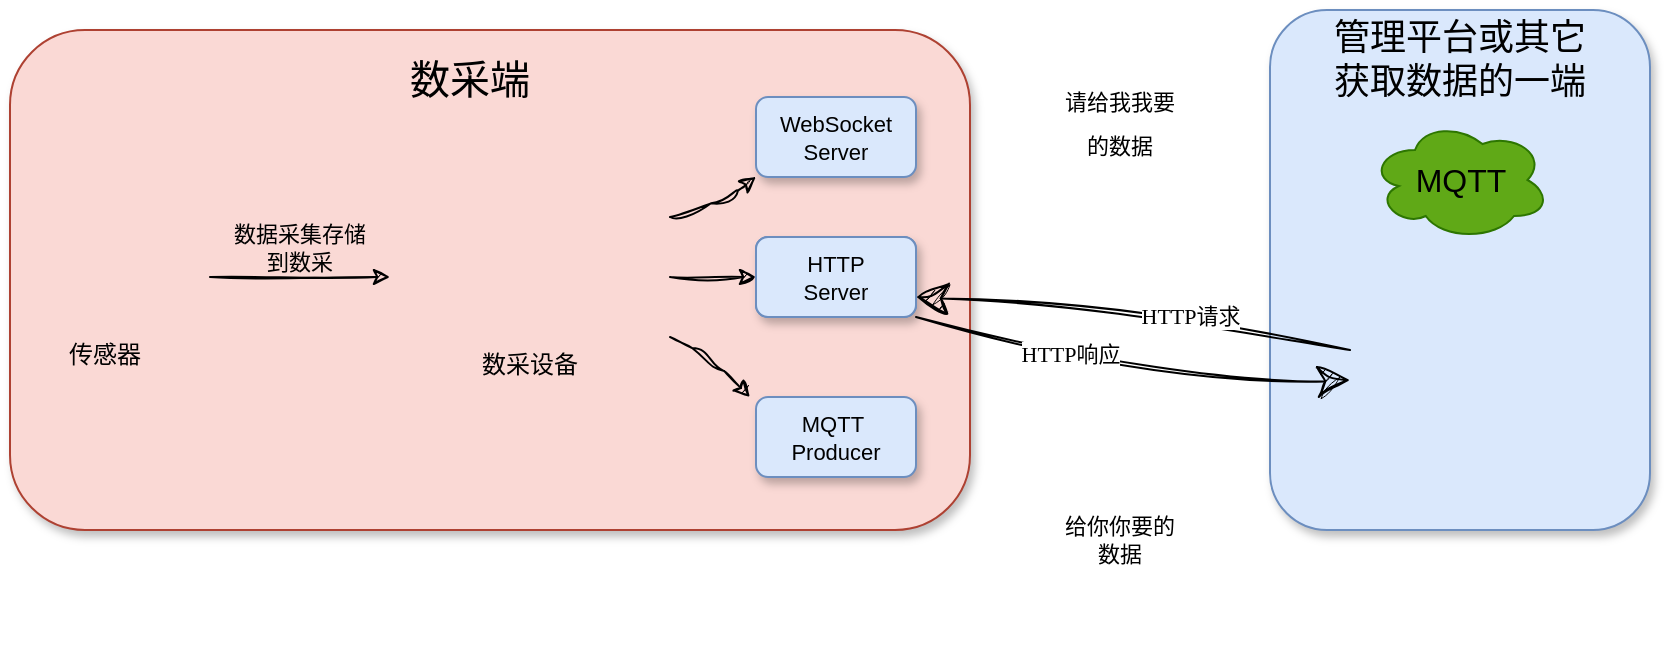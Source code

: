 <mxfile version="20.8.20" type="github" pages="2">
  <diagram name="Page-1" id="55a83fd1-7818-8e21-69c5-c3457e3827bb">
    <mxGraphModel dx="1038" dy="546" grid="1" gridSize="10" guides="1" tooltips="1" connect="1" arrows="1" fold="1" page="1" pageScale="1" pageWidth="1100" pageHeight="850" background="none" math="0" shadow="0">
      <root>
        <mxCell id="0" />
        <mxCell id="1" parent="0" />
        <mxCell id="9olpXJAxPilYs5qB9dIM-40" value="" style="group;rounded=1;sketch=1;curveFitting=1;jiggle=2;" vertex="1" connectable="0" parent="1">
          <mxGeometry x="10" y="410" width="480" height="250" as="geometry" />
        </mxCell>
        <mxCell id="9olpXJAxPilYs5qB9dIM-32" value="" style="rounded=1;whiteSpace=wrap;html=1;fontSize=11;glass=0;shadow=1;fillColor=#fad9d5;strokeColor=#ae4132;labelBackgroundColor=#fad9d5;" vertex="1" parent="9olpXJAxPilYs5qB9dIM-40">
          <mxGeometry width="480" height="250" as="geometry" />
        </mxCell>
        <mxCell id="9olpXJAxPilYs5qB9dIM-39" style="edgeStyle=none;rounded=1;orthogonalLoop=1;jettySize=auto;html=1;exitX=1;exitY=1;exitDx=0;exitDy=0;fontSize=11;fontColor=default;endArrow=classic;sourcePerimeterSpacing=8;targetPerimeterSpacing=8;sketch=1;curveFitting=1;jiggle=2;" edge="1" parent="9olpXJAxPilYs5qB9dIM-40" source="h7C7_MWoEDFQVUB63Uze-1">
          <mxGeometry relative="1" as="geometry">
            <mxPoint x="370" y="183.5" as="targetPoint" />
            <Array as="points">
              <mxPoint x="350" y="163.5" />
            </Array>
          </mxGeometry>
        </mxCell>
        <mxCell id="h7C7_MWoEDFQVUB63Uze-1" value="数采设备" style="shape=image;verticalLabelPosition=bottom;labelBackgroundColor=#fad9d5;verticalAlign=top;aspect=fixed;imageAspect=0;image=https://o.remove.bg/downloads/db545dfa-2f7c-4ccc-bd45-f7ecea8115f0/bd1e3572b59b8c41902bca50e69b6ed-removebg-preview.png;rounded=1;" parent="9olpXJAxPilYs5qB9dIM-40" vertex="1">
          <mxGeometry x="190" y="93.5" width="140" height="60" as="geometry" />
        </mxCell>
        <mxCell id="h7C7_MWoEDFQVUB63Uze-3" value="传感器" style="shape=image;verticalLabelPosition=bottom;labelBackgroundColor=#fad9d5;verticalAlign=top;aspect=fixed;imageAspect=0;image=https://o.remove.bg/downloads/4f0bd250-975d-451d-9e87-8efdd13bd213/image-removebg-preview.png;rounded=1;" parent="9olpXJAxPilYs5qB9dIM-40" vertex="1">
          <mxGeometry x="10" y="98.5" width="75" height="50" as="geometry" />
        </mxCell>
        <mxCell id="9olpXJAxPilYs5qB9dIM-10" value="" style="group;rounded=1;shadow=1;fillColor=#dae8fc;strokeColor=#6c8ebf;glass=0;" vertex="1" connectable="0" parent="9olpXJAxPilYs5qB9dIM-40">
          <mxGeometry x="373" y="103.5" width="80" height="40" as="geometry" />
        </mxCell>
        <mxCell id="9olpXJAxPilYs5qB9dIM-7" value="" style="whiteSpace=wrap;html=1;verticalAlign=top;labelBackgroundColor=default;fontSize=11;fillColor=#dae8fc;strokeColor=#6c8ebf;rounded=1;shadow=0;" vertex="1" parent="9olpXJAxPilYs5qB9dIM-10">
          <mxGeometry width="80" height="40" as="geometry" />
        </mxCell>
        <mxCell id="9olpXJAxPilYs5qB9dIM-8" value="HTTP&lt;br&gt;Server" style="text;strokeColor=none;fillColor=none;html=1;align=center;verticalAlign=middle;whiteSpace=wrap;rounded=1;fontSize=11;" vertex="1" parent="9olpXJAxPilYs5qB9dIM-10">
          <mxGeometry x="25" y="15" width="30" height="10" as="geometry" />
        </mxCell>
        <mxCell id="9olpXJAxPilYs5qB9dIM-38" style="edgeStyle=none;rounded=1;orthogonalLoop=1;jettySize=auto;html=1;exitX=1;exitY=0.5;exitDx=0;exitDy=0;entryX=0;entryY=0.5;entryDx=0;entryDy=0;fontSize=11;fontColor=default;endArrow=classic;sourcePerimeterSpacing=8;targetPerimeterSpacing=8;sketch=1;curveFitting=1;jiggle=2;" edge="1" parent="9olpXJAxPilYs5qB9dIM-40" source="h7C7_MWoEDFQVUB63Uze-1" target="9olpXJAxPilYs5qB9dIM-7">
          <mxGeometry relative="1" as="geometry">
            <Array as="points" />
          </mxGeometry>
        </mxCell>
        <mxCell id="9olpXJAxPilYs5qB9dIM-15" value="" style="group;sketch=1;curveFitting=1;jiggle=2;shadow=1;rounded=1;glass=0;" vertex="1" connectable="0" parent="9olpXJAxPilYs5qB9dIM-40">
          <mxGeometry x="373" y="33.5" width="80" height="40" as="geometry" />
        </mxCell>
        <mxCell id="9olpXJAxPilYs5qB9dIM-16" value="" style="whiteSpace=wrap;html=1;verticalAlign=top;labelBackgroundColor=default;fontSize=11;fillColor=#dae8fc;strokeColor=#6c8ebf;rounded=1;shadow=1;" vertex="1" parent="9olpXJAxPilYs5qB9dIM-15">
          <mxGeometry width="80" height="40" as="geometry" />
        </mxCell>
        <mxCell id="9olpXJAxPilYs5qB9dIM-17" value="WebSocket&lt;br&gt;Server" style="text;strokeColor=none;fillColor=none;html=1;align=center;verticalAlign=middle;whiteSpace=wrap;rounded=1;fontSize=11;" vertex="1" parent="9olpXJAxPilYs5qB9dIM-15">
          <mxGeometry x="25" y="20" width="30" as="geometry" />
        </mxCell>
        <mxCell id="9olpXJAxPilYs5qB9dIM-37" style="edgeStyle=none;rounded=1;orthogonalLoop=1;jettySize=auto;html=1;exitX=1;exitY=0;exitDx=0;exitDy=0;entryX=0;entryY=1;entryDx=0;entryDy=0;fontSize=11;fontColor=default;endArrow=classic;sourcePerimeterSpacing=8;targetPerimeterSpacing=8;sketch=1;curveFitting=1;jiggle=2;" edge="1" parent="9olpXJAxPilYs5qB9dIM-40" source="h7C7_MWoEDFQVUB63Uze-1" target="9olpXJAxPilYs5qB9dIM-16">
          <mxGeometry relative="1" as="geometry">
            <Array as="points">
              <mxPoint x="360" y="83.5" />
            </Array>
          </mxGeometry>
        </mxCell>
        <mxCell id="9olpXJAxPilYs5qB9dIM-18" value="" style="group;sketch=1;curveFitting=1;jiggle=2;shadow=1;rounded=1;glass=0;" vertex="1" connectable="0" parent="9olpXJAxPilYs5qB9dIM-40">
          <mxGeometry x="373" y="183.5" width="80" height="40" as="geometry" />
        </mxCell>
        <mxCell id="9olpXJAxPilYs5qB9dIM-19" value="" style="whiteSpace=wrap;html=1;verticalAlign=top;labelBackgroundColor=default;fontSize=12;fillColor=#dae8fc;strokeColor=#6c8ebf;rounded=1;shadow=1;glass=0;" vertex="1" parent="9olpXJAxPilYs5qB9dIM-18">
          <mxGeometry width="80" height="40" as="geometry" />
        </mxCell>
        <mxCell id="9olpXJAxPilYs5qB9dIM-20" value="MQTT&amp;nbsp;&lt;br&gt;Producer" style="text;strokeColor=none;fillColor=none;html=1;align=center;verticalAlign=middle;whiteSpace=wrap;rounded=1;fontSize=11;" vertex="1" parent="9olpXJAxPilYs5qB9dIM-18">
          <mxGeometry x="25" y="20" width="30" as="geometry" />
        </mxCell>
        <mxCell id="9olpXJAxPilYs5qB9dIM-29" style="edgeStyle=orthogonalEdgeStyle;rounded=1;sketch=1;orthogonalLoop=1;jettySize=auto;html=1;exitX=0.5;exitY=0;exitDx=0;exitDy=0;entryX=0;entryY=0.5;entryDx=0;entryDy=0;curved=1;" edge="1" parent="9olpXJAxPilYs5qB9dIM-40" target="h7C7_MWoEDFQVUB63Uze-1">
          <mxGeometry relative="1" as="geometry">
            <Array as="points">
              <mxPoint x="140" y="123.5" />
              <mxPoint x="140" y="123.5" />
            </Array>
            <mxPoint x="100" y="123.5" as="sourcePoint" />
            <mxPoint x="70" y="49.5" as="targetPoint" />
          </mxGeometry>
        </mxCell>
        <mxCell id="9olpXJAxPilYs5qB9dIM-30" value="数据采集存储到数采" style="text;strokeColor=none;fillColor=none;html=1;align=center;verticalAlign=middle;whiteSpace=wrap;rounded=1;fontSize=11;" vertex="1" parent="9olpXJAxPilYs5qB9dIM-40">
          <mxGeometry x="110" y="93.5" width="70" height="30" as="geometry" />
        </mxCell>
        <mxCell id="9olpXJAxPilYs5qB9dIM-42" value="数采端" style="text;strokeColor=none;fillColor=none;html=1;align=center;verticalAlign=middle;whiteSpace=wrap;rounded=0;fontSize=20;fontFamily=Architects Daughter;" vertex="1" parent="9olpXJAxPilYs5qB9dIM-40">
          <mxGeometry x="180" y="10" width="100" height="30" as="geometry" />
        </mxCell>
        <mxCell id="9olpXJAxPilYs5qB9dIM-45" value="" style="group;shadow=1;" vertex="1" connectable="0" parent="1">
          <mxGeometry x="640" y="400" width="190" height="260" as="geometry" />
        </mxCell>
        <mxCell id="9olpXJAxPilYs5qB9dIM-44" value="" style="rounded=1;whiteSpace=wrap;html=1;hachureGap=4;fontFamily=Architects Daughter;fontSource=https%3A%2F%2Ffonts.googleapis.com%2Fcss%3Ffamily%3DArchitects%2BDaughter;fontSize=20;fillColor=#dae8fc;strokeColor=#6c8ebf;shadow=1;" vertex="1" parent="9olpXJAxPilYs5qB9dIM-45">
          <mxGeometry width="190" height="260" as="geometry" />
        </mxCell>
        <mxCell id="9olpXJAxPilYs5qB9dIM-1" value="" style="group;rounded=1;" vertex="1" connectable="0" parent="9olpXJAxPilYs5qB9dIM-45">
          <mxGeometry x="50" y="55" width="90" height="60" as="geometry" />
        </mxCell>
        <mxCell id="h7C7_MWoEDFQVUB63Uze-9" value="" style="ellipse;shape=cloud;whiteSpace=wrap;html=1;verticalAlign=top;labelBackgroundColor=default;fillColor=#60a917;fontColor=#ffffff;strokeColor=#2D7600;rounded=1;" parent="9olpXJAxPilYs5qB9dIM-1" vertex="1">
          <mxGeometry width="90" height="60" as="geometry" />
        </mxCell>
        <mxCell id="h7C7_MWoEDFQVUB63Uze-10" value="&lt;font style=&quot;font-size: 16px;&quot;&gt;MQTT&lt;/font&gt;" style="text;strokeColor=none;fillColor=none;html=1;align=center;verticalAlign=middle;whiteSpace=wrap;rounded=1;" parent="9olpXJAxPilYs5qB9dIM-1" vertex="1">
          <mxGeometry x="22.5" y="18.75" width="45" height="22.5" as="geometry" />
        </mxCell>
        <mxCell id="9olpXJAxPilYs5qB9dIM-4" value="" style="shape=image;verticalLabelPosition=bottom;labelBackgroundColor=default;verticalAlign=top;aspect=fixed;imageAspect=0;image=https://o.remove.bg/downloads/5de61391-5c4b-4149-a5a0-1e8953f048dc/image-removebg-preview.png;rounded=1;" vertex="1" parent="9olpXJAxPilYs5qB9dIM-45">
          <mxGeometry x="40" y="125" width="120" height="120" as="geometry" />
        </mxCell>
        <mxCell id="CpVSGg_M6Um0FJHQ5uJR-6" value="&lt;font style=&quot;font-size: 18px;&quot;&gt;管理平台或其它获取数据的一端&lt;/font&gt;" style="text;strokeColor=none;fillColor=none;html=1;align=center;verticalAlign=middle;whiteSpace=wrap;rounded=0;fontSize=11;fontFamily=Verdana;" vertex="1" parent="9olpXJAxPilYs5qB9dIM-45">
          <mxGeometry x="25" y="-1" width="140" height="52" as="geometry" />
        </mxCell>
        <mxCell id="CpVSGg_M6Um0FJHQ5uJR-10" value="" style="shape=image;verticalLabelPosition=bottom;labelBackgroundColor=default;verticalAlign=top;aspect=fixed;imageAspect=0;image=https://o.remove.bg/downloads/7559c2dd-74f8-49ec-8626-8e721710fbaf/image-removebg-preview.png;rotation=-180;" vertex="1" parent="1">
          <mxGeometry x="500" y="570" width="130" height="146.25" as="geometry" />
        </mxCell>
        <mxCell id="CpVSGg_M6Um0FJHQ5uJR-8" value="" style="shape=image;verticalLabelPosition=bottom;labelBackgroundColor=default;verticalAlign=top;aspect=fixed;imageAspect=0;image=https://o.remove.bg/downloads/7559c2dd-74f8-49ec-8626-8e721710fbaf/image-removebg-preview.png;" vertex="1" parent="1">
          <mxGeometry x="500" y="400" width="130" height="146.25" as="geometry" />
        </mxCell>
        <mxCell id="CpVSGg_M6Um0FJHQ5uJR-9" value="&lt;span style=&quot;font-size: 11px;&quot;&gt;请给我我要的数据&lt;/span&gt;" style="text;strokeColor=none;fillColor=none;html=1;align=center;verticalAlign=middle;whiteSpace=wrap;rounded=0;fontSize=18;fontFamily=Verdana;" vertex="1" parent="1">
          <mxGeometry x="535" y="440" width="60" height="30" as="geometry" />
        </mxCell>
        <mxCell id="CpVSGg_M6Um0FJHQ5uJR-11" value="给你你要的数据" style="text;strokeColor=none;fillColor=none;html=1;align=center;verticalAlign=middle;whiteSpace=wrap;rounded=0;fontSize=11;fontFamily=Verdana;" vertex="1" parent="1">
          <mxGeometry x="535" y="650" width="60" height="30" as="geometry" />
        </mxCell>
        <mxCell id="CpVSGg_M6Um0FJHQ5uJR-3" style="edgeStyle=none;curved=1;rounded=0;sketch=1;hachureGap=4;jiggle=2;curveFitting=1;orthogonalLoop=1;jettySize=auto;html=1;exitX=1;exitY=0.75;exitDx=0;exitDy=0;entryX=0;entryY=0.375;entryDx=0;entryDy=0;entryPerimeter=0;fontFamily=Architects Daughter;fontSource=https%3A%2F%2Ffonts.googleapis.com%2Fcss%3Ffamily%3DArchitects%2BDaughter;fontSize=16;endArrow=none;startSize=14;endSize=14;sourcePerimeterSpacing=8;targetPerimeterSpacing=8;endFill=0;startArrow=classic;startFill=1;" edge="1" parent="1" source="9olpXJAxPilYs5qB9dIM-7" target="9olpXJAxPilYs5qB9dIM-4">
          <mxGeometry relative="1" as="geometry">
            <Array as="points">
              <mxPoint x="580" y="550" />
            </Array>
          </mxGeometry>
        </mxCell>
        <mxCell id="CpVSGg_M6Um0FJHQ5uJR-12" value="HTTP请求" style="edgeLabel;html=1;align=center;verticalAlign=middle;resizable=0;points=[];fontSize=11;fontFamily=Verdana;" vertex="1" connectable="0" parent="CpVSGg_M6Um0FJHQ5uJR-3">
          <mxGeometry x="0.214" y="-1" relative="1" as="geometry">
            <mxPoint x="4" y="-1" as="offset" />
          </mxGeometry>
        </mxCell>
        <mxCell id="CpVSGg_M6Um0FJHQ5uJR-1" style="edgeStyle=none;curved=1;rounded=0;sketch=1;hachureGap=4;jiggle=2;curveFitting=1;orthogonalLoop=1;jettySize=auto;html=1;exitX=0;exitY=0.5;exitDx=0;exitDy=0;fontFamily=Architects Daughter;fontSource=https%3A%2F%2Ffonts.googleapis.com%2Fcss%3Ffamily%3DArchitects%2BDaughter;fontSize=16;endArrow=none;startSize=14;endSize=14;sourcePerimeterSpacing=8;targetPerimeterSpacing=8;entryX=1;entryY=1;entryDx=0;entryDy=0;startArrow=classic;startFill=1;endFill=0;" edge="1" parent="1" source="9olpXJAxPilYs5qB9dIM-4" target="9olpXJAxPilYs5qB9dIM-7">
          <mxGeometry relative="1" as="geometry">
            <Array as="points">
              <mxPoint x="600" y="590" />
            </Array>
          </mxGeometry>
        </mxCell>
        <mxCell id="CpVSGg_M6Um0FJHQ5uJR-13" value="HTTP响应" style="edgeLabel;html=1;align=center;verticalAlign=middle;resizable=0;points=[];fontSize=11;fontFamily=Verdana;" vertex="1" connectable="0" parent="CpVSGg_M6Um0FJHQ5uJR-1">
          <mxGeometry x="0.204" y="-4" relative="1" as="geometry">
            <mxPoint x="-10" y="-1" as="offset" />
          </mxGeometry>
        </mxCell>
      </root>
    </mxGraphModel>
  </diagram>
  <diagram id="s_0R531OUf5QHb64EUNK" name="第 2 页">
    <mxGraphModel dx="1646" dy="655" grid="0" gridSize="10" guides="1" tooltips="1" connect="1" arrows="1" fold="1" page="0" pageScale="1" pageWidth="827" pageHeight="1169" math="0" shadow="0">
      <root>
        <mxCell id="0" />
        <mxCell id="1" parent="0" />
        <mxCell id="DEPnfmgHtG-7YC5ZOfhR-27" style="edgeStyle=orthogonalEdgeStyle;rounded=1;sketch=1;orthogonalLoop=1;jettySize=auto;html=1;exitX=0.5;exitY=0;exitDx=0;exitDy=0;entryX=0.96;entryY=0.7;entryDx=0;entryDy=0;entryPerimeter=0;curved=1;" edge="1" parent="1">
          <mxGeometry relative="1" as="geometry">
            <Array as="points">
              <mxPoint x="365" y="324" />
              <mxPoint x="365" y="250" />
            </Array>
            <mxPoint x="360" y="324" as="sourcePoint" />
            <mxPoint x="330" y="250" as="targetPoint" />
          </mxGeometry>
        </mxCell>
        <mxCell id="DEPnfmgHtG-7YC5ZOfhR-28" value="" style="group;rounded=1;sketch=1;curveFitting=1;jiggle=2;" vertex="1" connectable="0" parent="1">
          <mxGeometry x="-10" y="420" width="480" height="250" as="geometry" />
        </mxCell>
        <mxCell id="DEPnfmgHtG-7YC5ZOfhR-29" value="" style="rounded=1;whiteSpace=wrap;html=1;fontSize=11;glass=0;shadow=1;fillColor=#fad9d5;strokeColor=#ae4132;labelBackgroundColor=#fad9d5;" vertex="1" parent="DEPnfmgHtG-7YC5ZOfhR-28">
          <mxGeometry width="480" height="250" as="geometry" />
        </mxCell>
        <mxCell id="DEPnfmgHtG-7YC5ZOfhR-30" style="edgeStyle=none;rounded=1;orthogonalLoop=1;jettySize=auto;html=1;exitX=1;exitY=1;exitDx=0;exitDy=0;fontSize=11;fontColor=default;endArrow=classic;sourcePerimeterSpacing=8;targetPerimeterSpacing=8;sketch=1;curveFitting=1;jiggle=2;" edge="1" parent="DEPnfmgHtG-7YC5ZOfhR-28" source="DEPnfmgHtG-7YC5ZOfhR-31">
          <mxGeometry relative="1" as="geometry">
            <mxPoint x="370" y="183.5" as="targetPoint" />
            <Array as="points">
              <mxPoint x="350" y="163.5" />
            </Array>
          </mxGeometry>
        </mxCell>
        <mxCell id="DEPnfmgHtG-7YC5ZOfhR-31" value="数采设备" style="shape=image;verticalLabelPosition=bottom;labelBackgroundColor=#fad9d5;verticalAlign=top;aspect=fixed;imageAspect=0;image=https://o.remove.bg/downloads/db545dfa-2f7c-4ccc-bd45-f7ecea8115f0/bd1e3572b59b8c41902bca50e69b6ed-removebg-preview.png;rounded=1;" vertex="1" parent="DEPnfmgHtG-7YC5ZOfhR-28">
          <mxGeometry x="190" y="93.5" width="140" height="60" as="geometry" />
        </mxCell>
        <mxCell id="DEPnfmgHtG-7YC5ZOfhR-32" value="传感器" style="shape=image;verticalLabelPosition=bottom;labelBackgroundColor=#fad9d5;verticalAlign=top;aspect=fixed;imageAspect=0;image=https://o.remove.bg/downloads/4f0bd250-975d-451d-9e87-8efdd13bd213/image-removebg-preview.png;rounded=1;" vertex="1" parent="DEPnfmgHtG-7YC5ZOfhR-28">
          <mxGeometry x="10" y="98.5" width="75" height="50" as="geometry" />
        </mxCell>
        <mxCell id="DEPnfmgHtG-7YC5ZOfhR-33" value="" style="group;rounded=1;shadow=1;fillColor=#dae8fc;strokeColor=#6c8ebf;glass=0;" vertex="1" connectable="0" parent="DEPnfmgHtG-7YC5ZOfhR-28">
          <mxGeometry x="373" y="103.5" width="80" height="40" as="geometry" />
        </mxCell>
        <mxCell id="DEPnfmgHtG-7YC5ZOfhR-34" value="" style="whiteSpace=wrap;html=1;verticalAlign=top;labelBackgroundColor=default;fontSize=11;fillColor=#dae8fc;strokeColor=#6c8ebf;rounded=1;shadow=0;" vertex="1" parent="DEPnfmgHtG-7YC5ZOfhR-33">
          <mxGeometry width="80" height="40" as="geometry" />
        </mxCell>
        <mxCell id="DEPnfmgHtG-7YC5ZOfhR-35" value="HTTP&lt;br&gt;Server" style="text;strokeColor=none;fillColor=none;html=1;align=center;verticalAlign=middle;whiteSpace=wrap;rounded=1;fontSize=11;" vertex="1" parent="DEPnfmgHtG-7YC5ZOfhR-33">
          <mxGeometry x="25" y="15" width="30" height="10" as="geometry" />
        </mxCell>
        <mxCell id="DEPnfmgHtG-7YC5ZOfhR-36" style="edgeStyle=none;rounded=1;orthogonalLoop=1;jettySize=auto;html=1;exitX=1;exitY=0.5;exitDx=0;exitDy=0;entryX=0;entryY=0.5;entryDx=0;entryDy=0;fontSize=11;fontColor=default;endArrow=classic;sourcePerimeterSpacing=8;targetPerimeterSpacing=8;sketch=1;curveFitting=1;jiggle=2;" edge="1" parent="DEPnfmgHtG-7YC5ZOfhR-28" source="DEPnfmgHtG-7YC5ZOfhR-31" target="DEPnfmgHtG-7YC5ZOfhR-34">
          <mxGeometry relative="1" as="geometry">
            <Array as="points" />
          </mxGeometry>
        </mxCell>
        <mxCell id="DEPnfmgHtG-7YC5ZOfhR-37" value="" style="group;sketch=1;curveFitting=1;jiggle=2;shadow=1;rounded=1;glass=0;" vertex="1" connectable="0" parent="DEPnfmgHtG-7YC5ZOfhR-28">
          <mxGeometry x="373" y="33.5" width="80" height="40" as="geometry" />
        </mxCell>
        <mxCell id="DEPnfmgHtG-7YC5ZOfhR-38" value="" style="whiteSpace=wrap;html=1;verticalAlign=top;labelBackgroundColor=default;fontSize=11;fillColor=#dae8fc;strokeColor=#6c8ebf;rounded=1;shadow=1;" vertex="1" parent="DEPnfmgHtG-7YC5ZOfhR-37">
          <mxGeometry width="80" height="40" as="geometry" />
        </mxCell>
        <mxCell id="DEPnfmgHtG-7YC5ZOfhR-39" value="WebSocket&lt;br&gt;Server" style="text;strokeColor=none;fillColor=none;html=1;align=center;verticalAlign=middle;whiteSpace=wrap;rounded=1;fontSize=11;" vertex="1" parent="DEPnfmgHtG-7YC5ZOfhR-37">
          <mxGeometry x="25" y="20" width="30" as="geometry" />
        </mxCell>
        <mxCell id="DEPnfmgHtG-7YC5ZOfhR-40" style="edgeStyle=none;rounded=1;orthogonalLoop=1;jettySize=auto;html=1;exitX=1;exitY=0;exitDx=0;exitDy=0;entryX=0;entryY=1;entryDx=0;entryDy=0;fontSize=11;fontColor=default;endArrow=classic;sourcePerimeterSpacing=8;targetPerimeterSpacing=8;sketch=1;curveFitting=1;jiggle=2;" edge="1" parent="DEPnfmgHtG-7YC5ZOfhR-28" source="DEPnfmgHtG-7YC5ZOfhR-31" target="DEPnfmgHtG-7YC5ZOfhR-38">
          <mxGeometry relative="1" as="geometry">
            <Array as="points">
              <mxPoint x="360" y="83.5" />
            </Array>
          </mxGeometry>
        </mxCell>
        <mxCell id="DEPnfmgHtG-7YC5ZOfhR-41" value="" style="group;sketch=1;curveFitting=1;jiggle=2;shadow=1;rounded=1;glass=0;" vertex="1" connectable="0" parent="DEPnfmgHtG-7YC5ZOfhR-28">
          <mxGeometry x="373" y="183.5" width="80" height="40" as="geometry" />
        </mxCell>
        <mxCell id="DEPnfmgHtG-7YC5ZOfhR-42" value="" style="whiteSpace=wrap;html=1;verticalAlign=top;labelBackgroundColor=default;fontSize=12;fillColor=#dae8fc;strokeColor=#6c8ebf;rounded=1;shadow=1;glass=0;" vertex="1" parent="DEPnfmgHtG-7YC5ZOfhR-41">
          <mxGeometry width="80" height="40" as="geometry" />
        </mxCell>
        <mxCell id="DEPnfmgHtG-7YC5ZOfhR-43" value="MQTT&amp;nbsp;&lt;br&gt;Producer" style="text;strokeColor=none;fillColor=none;html=1;align=center;verticalAlign=middle;whiteSpace=wrap;rounded=1;fontSize=11;" vertex="1" parent="DEPnfmgHtG-7YC5ZOfhR-41">
          <mxGeometry x="25" y="20" width="30" as="geometry" />
        </mxCell>
        <mxCell id="DEPnfmgHtG-7YC5ZOfhR-44" style="edgeStyle=orthogonalEdgeStyle;rounded=1;sketch=1;orthogonalLoop=1;jettySize=auto;html=1;exitX=0.5;exitY=0;exitDx=0;exitDy=0;entryX=0;entryY=0.5;entryDx=0;entryDy=0;curved=1;" edge="1" parent="DEPnfmgHtG-7YC5ZOfhR-28" target="DEPnfmgHtG-7YC5ZOfhR-31">
          <mxGeometry relative="1" as="geometry">
            <Array as="points">
              <mxPoint x="140" y="123.5" />
              <mxPoint x="140" y="123.5" />
            </Array>
            <mxPoint x="100" y="123.5" as="sourcePoint" />
            <mxPoint x="70" y="49.5" as="targetPoint" />
          </mxGeometry>
        </mxCell>
        <mxCell id="DEPnfmgHtG-7YC5ZOfhR-45" value="数据采集存储到数采" style="text;strokeColor=none;fillColor=none;html=1;align=center;verticalAlign=middle;whiteSpace=wrap;rounded=1;fontSize=11;" vertex="1" parent="DEPnfmgHtG-7YC5ZOfhR-28">
          <mxGeometry x="110" y="93.5" width="70" height="30" as="geometry" />
        </mxCell>
        <mxCell id="DEPnfmgHtG-7YC5ZOfhR-46" value="数采端" style="text;strokeColor=none;fillColor=none;html=1;align=center;verticalAlign=middle;whiteSpace=wrap;rounded=0;fontSize=20;fontFamily=Architects Daughter;" vertex="1" parent="DEPnfmgHtG-7YC5ZOfhR-28">
          <mxGeometry x="180" y="10" width="100" height="30" as="geometry" />
        </mxCell>
        <mxCell id="DEPnfmgHtG-7YC5ZOfhR-47" value="" style="group" vertex="1" connectable="0" parent="1">
          <mxGeometry x="700" y="420" width="190" height="260" as="geometry" />
        </mxCell>
        <mxCell id="DEPnfmgHtG-7YC5ZOfhR-48" value="" style="rounded=1;whiteSpace=wrap;html=1;hachureGap=4;fontFamily=Architects Daughter;fontSource=https%3A%2F%2Ffonts.googleapis.com%2Fcss%3Ffamily%3DArchitects%2BDaughter;fontSize=20;fillColor=#dae8fc;strokeColor=#6c8ebf;" vertex="1" parent="DEPnfmgHtG-7YC5ZOfhR-47">
          <mxGeometry width="190" height="260" as="geometry" />
        </mxCell>
        <mxCell id="DEPnfmgHtG-7YC5ZOfhR-49" value="" style="group;rounded=1;" vertex="1" connectable="0" parent="DEPnfmgHtG-7YC5ZOfhR-47">
          <mxGeometry x="50" y="15" width="90" height="60" as="geometry" />
        </mxCell>
        <mxCell id="DEPnfmgHtG-7YC5ZOfhR-50" value="" style="ellipse;shape=cloud;whiteSpace=wrap;html=1;verticalAlign=top;labelBackgroundColor=default;fillColor=#60a917;fontColor=#ffffff;strokeColor=#2D7600;rounded=1;" vertex="1" parent="DEPnfmgHtG-7YC5ZOfhR-49">
          <mxGeometry width="90" height="60" as="geometry" />
        </mxCell>
        <mxCell id="DEPnfmgHtG-7YC5ZOfhR-51" value="&lt;font style=&quot;font-size: 16px;&quot;&gt;MQTT&lt;/font&gt;" style="text;strokeColor=none;fillColor=none;html=1;align=center;verticalAlign=middle;whiteSpace=wrap;rounded=1;" vertex="1" parent="DEPnfmgHtG-7YC5ZOfhR-49">
          <mxGeometry x="22.5" y="18.75" width="45" height="22.5" as="geometry" />
        </mxCell>
        <mxCell id="DEPnfmgHtG-7YC5ZOfhR-52" value="" style="shape=image;verticalLabelPosition=bottom;labelBackgroundColor=default;verticalAlign=top;aspect=fixed;imageAspect=0;image=https://o.remove.bg/downloads/5de61391-5c4b-4149-a5a0-1e8953f048dc/image-removebg-preview.png;rounded=1;" vertex="1" parent="DEPnfmgHtG-7YC5ZOfhR-47">
          <mxGeometry x="40" y="110" width="120" height="120" as="geometry" />
        </mxCell>
      </root>
    </mxGraphModel>
  </diagram>
</mxfile>
